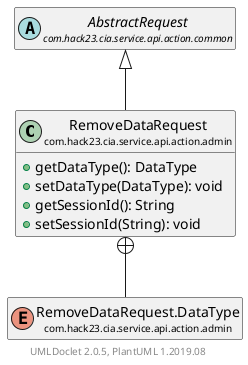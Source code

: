 @startuml
    set namespaceSeparator none
    hide empty fields
    hide empty methods

    class "<size:14>RemoveDataRequest\n<size:10>com.hack23.cia.service.api.action.admin" as com.hack23.cia.service.api.action.admin.RemoveDataRequest [[RemoveDataRequest.html]] {
        +getDataType(): DataType
        +setDataType(DataType): void
        +getSessionId(): String
        +setSessionId(String): void
    }

    abstract class "<size:14>AbstractRequest\n<size:10>com.hack23.cia.service.api.action.common" as com.hack23.cia.service.api.action.common.AbstractRequest [[../common/AbstractRequest.html]]
    enum "<size:14>RemoveDataRequest.DataType\n<size:10>com.hack23.cia.service.api.action.admin" as com.hack23.cia.service.api.action.admin.RemoveDataRequest.DataType [[RemoveDataRequest.DataType.html]]

    com.hack23.cia.service.api.action.common.AbstractRequest <|-- com.hack23.cia.service.api.action.admin.RemoveDataRequest
    com.hack23.cia.service.api.action.admin.RemoveDataRequest +-- com.hack23.cia.service.api.action.admin.RemoveDataRequest.DataType

    center footer UMLDoclet 2.0.5, PlantUML 1.2019.08
@enduml
